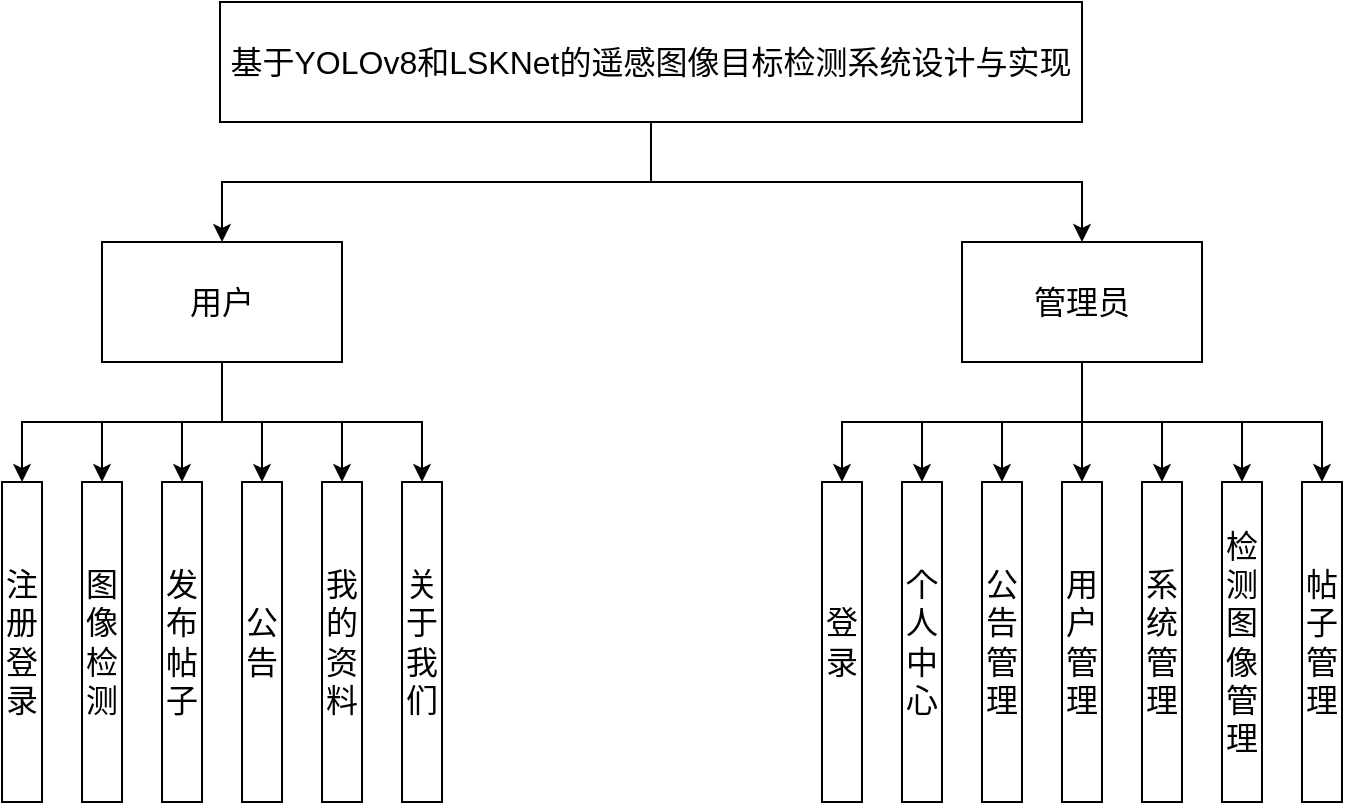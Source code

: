 <mxfile version="26.1.3">
  <diagram id="C5RBs43oDa-KdzZeNtuy" name="Page-1">
    <mxGraphModel dx="1514" dy="863" grid="1" gridSize="10" guides="1" tooltips="1" connect="1" arrows="1" fold="1" page="1" pageScale="1" pageWidth="827" pageHeight="1169" math="0" shadow="0">
      <root>
        <mxCell id="WIyWlLk6GJQsqaUBKTNV-0" />
        <mxCell id="WIyWlLk6GJQsqaUBKTNV-1" parent="WIyWlLk6GJQsqaUBKTNV-0" />
        <mxCell id="tBxrv0rN3vF3kdsHlZxj-17" style="edgeStyle=orthogonalEdgeStyle;rounded=0;orthogonalLoop=1;jettySize=auto;html=1;exitX=0.5;exitY=1;exitDx=0;exitDy=0;entryX=0.5;entryY=0;entryDx=0;entryDy=0;" edge="1" parent="WIyWlLk6GJQsqaUBKTNV-1" source="tBxrv0rN3vF3kdsHlZxj-0" target="tBxrv0rN3vF3kdsHlZxj-1">
          <mxGeometry relative="1" as="geometry" />
        </mxCell>
        <mxCell id="tBxrv0rN3vF3kdsHlZxj-18" style="edgeStyle=orthogonalEdgeStyle;rounded=0;orthogonalLoop=1;jettySize=auto;html=1;exitX=0.5;exitY=1;exitDx=0;exitDy=0;entryX=0.5;entryY=0;entryDx=0;entryDy=0;" edge="1" parent="WIyWlLk6GJQsqaUBKTNV-1" source="tBxrv0rN3vF3kdsHlZxj-0" target="tBxrv0rN3vF3kdsHlZxj-2">
          <mxGeometry relative="1" as="geometry" />
        </mxCell>
        <mxCell id="tBxrv0rN3vF3kdsHlZxj-0" value="基于YOLOv8和LSKNet的遥感图像目标检测系统设计与实现" style="rounded=0;whiteSpace=wrap;html=1;fontSize=16;" vertex="1" parent="WIyWlLk6GJQsqaUBKTNV-1">
          <mxGeometry x="219" y="100" width="431" height="60" as="geometry" />
        </mxCell>
        <mxCell id="tBxrv0rN3vF3kdsHlZxj-19" style="edgeStyle=orthogonalEdgeStyle;rounded=0;orthogonalLoop=1;jettySize=auto;html=1;exitX=0.5;exitY=1;exitDx=0;exitDy=0;entryX=0.5;entryY=0;entryDx=0;entryDy=0;" edge="1" parent="WIyWlLk6GJQsqaUBKTNV-1" source="tBxrv0rN3vF3kdsHlZxj-1" target="tBxrv0rN3vF3kdsHlZxj-3">
          <mxGeometry relative="1" as="geometry" />
        </mxCell>
        <mxCell id="tBxrv0rN3vF3kdsHlZxj-20" style="edgeStyle=orthogonalEdgeStyle;rounded=0;orthogonalLoop=1;jettySize=auto;html=1;exitX=0.5;exitY=1;exitDx=0;exitDy=0;entryX=0.5;entryY=0;entryDx=0;entryDy=0;" edge="1" parent="WIyWlLk6GJQsqaUBKTNV-1" source="tBxrv0rN3vF3kdsHlZxj-1" target="tBxrv0rN3vF3kdsHlZxj-4">
          <mxGeometry relative="1" as="geometry" />
        </mxCell>
        <mxCell id="tBxrv0rN3vF3kdsHlZxj-21" style="edgeStyle=orthogonalEdgeStyle;rounded=0;orthogonalLoop=1;jettySize=auto;html=1;exitX=0.5;exitY=1;exitDx=0;exitDy=0;entryX=0.5;entryY=0;entryDx=0;entryDy=0;" edge="1" parent="WIyWlLk6GJQsqaUBKTNV-1" source="tBxrv0rN3vF3kdsHlZxj-1" target="tBxrv0rN3vF3kdsHlZxj-5">
          <mxGeometry relative="1" as="geometry" />
        </mxCell>
        <mxCell id="tBxrv0rN3vF3kdsHlZxj-22" style="edgeStyle=orthogonalEdgeStyle;rounded=0;orthogonalLoop=1;jettySize=auto;html=1;exitX=0.5;exitY=1;exitDx=0;exitDy=0;entryX=0.5;entryY=0;entryDx=0;entryDy=0;" edge="1" parent="WIyWlLk6GJQsqaUBKTNV-1" source="tBxrv0rN3vF3kdsHlZxj-1" target="tBxrv0rN3vF3kdsHlZxj-6">
          <mxGeometry relative="1" as="geometry" />
        </mxCell>
        <mxCell id="tBxrv0rN3vF3kdsHlZxj-23" style="edgeStyle=orthogonalEdgeStyle;rounded=0;orthogonalLoop=1;jettySize=auto;html=1;exitX=0.5;exitY=1;exitDx=0;exitDy=0;entryX=0.5;entryY=0;entryDx=0;entryDy=0;" edge="1" parent="WIyWlLk6GJQsqaUBKTNV-1" source="tBxrv0rN3vF3kdsHlZxj-1" target="tBxrv0rN3vF3kdsHlZxj-7">
          <mxGeometry relative="1" as="geometry" />
        </mxCell>
        <mxCell id="tBxrv0rN3vF3kdsHlZxj-24" style="edgeStyle=orthogonalEdgeStyle;rounded=0;orthogonalLoop=1;jettySize=auto;html=1;exitX=0.5;exitY=1;exitDx=0;exitDy=0;entryX=0.5;entryY=0;entryDx=0;entryDy=0;" edge="1" parent="WIyWlLk6GJQsqaUBKTNV-1" source="tBxrv0rN3vF3kdsHlZxj-1" target="tBxrv0rN3vF3kdsHlZxj-8">
          <mxGeometry relative="1" as="geometry" />
        </mxCell>
        <mxCell id="tBxrv0rN3vF3kdsHlZxj-1" value="用户" style="rounded=0;whiteSpace=wrap;html=1;fontSize=16;" vertex="1" parent="WIyWlLk6GJQsqaUBKTNV-1">
          <mxGeometry x="160" y="220" width="120" height="60" as="geometry" />
        </mxCell>
        <mxCell id="tBxrv0rN3vF3kdsHlZxj-25" style="edgeStyle=orthogonalEdgeStyle;rounded=0;orthogonalLoop=1;jettySize=auto;html=1;exitX=0.5;exitY=1;exitDx=0;exitDy=0;entryX=0.5;entryY=0;entryDx=0;entryDy=0;" edge="1" parent="WIyWlLk6GJQsqaUBKTNV-1" source="tBxrv0rN3vF3kdsHlZxj-2" target="tBxrv0rN3vF3kdsHlZxj-9">
          <mxGeometry relative="1" as="geometry" />
        </mxCell>
        <mxCell id="tBxrv0rN3vF3kdsHlZxj-26" style="edgeStyle=orthogonalEdgeStyle;rounded=0;orthogonalLoop=1;jettySize=auto;html=1;exitX=0.5;exitY=1;exitDx=0;exitDy=0;entryX=0.5;entryY=0;entryDx=0;entryDy=0;" edge="1" parent="WIyWlLk6GJQsqaUBKTNV-1" source="tBxrv0rN3vF3kdsHlZxj-2" target="tBxrv0rN3vF3kdsHlZxj-10">
          <mxGeometry relative="1" as="geometry" />
        </mxCell>
        <mxCell id="tBxrv0rN3vF3kdsHlZxj-27" style="edgeStyle=orthogonalEdgeStyle;rounded=0;orthogonalLoop=1;jettySize=auto;html=1;exitX=0.5;exitY=1;exitDx=0;exitDy=0;entryX=0.5;entryY=0;entryDx=0;entryDy=0;" edge="1" parent="WIyWlLk6GJQsqaUBKTNV-1" source="tBxrv0rN3vF3kdsHlZxj-2" target="tBxrv0rN3vF3kdsHlZxj-11">
          <mxGeometry relative="1" as="geometry" />
        </mxCell>
        <mxCell id="tBxrv0rN3vF3kdsHlZxj-28" style="edgeStyle=orthogonalEdgeStyle;rounded=0;orthogonalLoop=1;jettySize=auto;html=1;exitX=0.5;exitY=1;exitDx=0;exitDy=0;entryX=0.5;entryY=0;entryDx=0;entryDy=0;" edge="1" parent="WIyWlLk6GJQsqaUBKTNV-1" source="tBxrv0rN3vF3kdsHlZxj-2" target="tBxrv0rN3vF3kdsHlZxj-15">
          <mxGeometry relative="1" as="geometry" />
        </mxCell>
        <mxCell id="tBxrv0rN3vF3kdsHlZxj-29" style="edgeStyle=orthogonalEdgeStyle;rounded=0;orthogonalLoop=1;jettySize=auto;html=1;exitX=0.75;exitY=1;exitDx=0;exitDy=0;entryX=0.5;entryY=0;entryDx=0;entryDy=0;" edge="1" parent="WIyWlLk6GJQsqaUBKTNV-1" source="tBxrv0rN3vF3kdsHlZxj-2" target="tBxrv0rN3vF3kdsHlZxj-12">
          <mxGeometry relative="1" as="geometry">
            <Array as="points">
              <mxPoint x="650" y="280" />
              <mxPoint x="650" y="310" />
              <mxPoint x="690" y="310" />
            </Array>
          </mxGeometry>
        </mxCell>
        <mxCell id="tBxrv0rN3vF3kdsHlZxj-30" style="edgeStyle=orthogonalEdgeStyle;rounded=0;orthogonalLoop=1;jettySize=auto;html=1;exitX=0.5;exitY=1;exitDx=0;exitDy=0;entryX=0.5;entryY=0;entryDx=0;entryDy=0;" edge="1" parent="WIyWlLk6GJQsqaUBKTNV-1" source="tBxrv0rN3vF3kdsHlZxj-2" target="tBxrv0rN3vF3kdsHlZxj-13">
          <mxGeometry relative="1" as="geometry" />
        </mxCell>
        <mxCell id="tBxrv0rN3vF3kdsHlZxj-31" style="edgeStyle=orthogonalEdgeStyle;rounded=0;orthogonalLoop=1;jettySize=auto;html=1;exitX=0.5;exitY=1;exitDx=0;exitDy=0;entryX=0.5;entryY=0;entryDx=0;entryDy=0;" edge="1" parent="WIyWlLk6GJQsqaUBKTNV-1" source="tBxrv0rN3vF3kdsHlZxj-2" target="tBxrv0rN3vF3kdsHlZxj-14">
          <mxGeometry relative="1" as="geometry" />
        </mxCell>
        <mxCell id="tBxrv0rN3vF3kdsHlZxj-2" value="管理员" style="rounded=0;whiteSpace=wrap;html=1;fontSize=16;" vertex="1" parent="WIyWlLk6GJQsqaUBKTNV-1">
          <mxGeometry x="590" y="220" width="120" height="60" as="geometry" />
        </mxCell>
        <mxCell id="tBxrv0rN3vF3kdsHlZxj-3" value="注册登录" style="rounded=0;whiteSpace=wrap;html=1;fontSize=16;" vertex="1" parent="WIyWlLk6GJQsqaUBKTNV-1">
          <mxGeometry x="110" y="340" width="20" height="160" as="geometry" />
        </mxCell>
        <mxCell id="tBxrv0rN3vF3kdsHlZxj-4" value="图像检测" style="rounded=0;whiteSpace=wrap;html=1;fontSize=16;" vertex="1" parent="WIyWlLk6GJQsqaUBKTNV-1">
          <mxGeometry x="150" y="340" width="20" height="160" as="geometry" />
        </mxCell>
        <mxCell id="tBxrv0rN3vF3kdsHlZxj-5" value="发布帖子" style="rounded=0;whiteSpace=wrap;html=1;fontSize=16;" vertex="1" parent="WIyWlLk6GJQsqaUBKTNV-1">
          <mxGeometry x="190" y="340" width="20" height="160" as="geometry" />
        </mxCell>
        <mxCell id="tBxrv0rN3vF3kdsHlZxj-6" value="公告" style="rounded=0;whiteSpace=wrap;html=1;fontSize=16;" vertex="1" parent="WIyWlLk6GJQsqaUBKTNV-1">
          <mxGeometry x="230" y="340" width="20" height="160" as="geometry" />
        </mxCell>
        <mxCell id="tBxrv0rN3vF3kdsHlZxj-7" value="我的资料" style="rounded=0;whiteSpace=wrap;html=1;fontSize=16;" vertex="1" parent="WIyWlLk6GJQsqaUBKTNV-1">
          <mxGeometry x="270" y="340" width="20" height="160" as="geometry" />
        </mxCell>
        <mxCell id="tBxrv0rN3vF3kdsHlZxj-8" value="关于我们" style="rounded=0;whiteSpace=wrap;html=1;fontSize=16;" vertex="1" parent="WIyWlLk6GJQsqaUBKTNV-1">
          <mxGeometry x="310" y="340" width="20" height="160" as="geometry" />
        </mxCell>
        <mxCell id="tBxrv0rN3vF3kdsHlZxj-9" value="登录" style="rounded=0;whiteSpace=wrap;html=1;fontSize=16;" vertex="1" parent="WIyWlLk6GJQsqaUBKTNV-1">
          <mxGeometry x="520" y="340" width="20" height="160" as="geometry" />
        </mxCell>
        <mxCell id="tBxrv0rN3vF3kdsHlZxj-10" value="个人中心" style="rounded=0;whiteSpace=wrap;html=1;fontSize=16;" vertex="1" parent="WIyWlLk6GJQsqaUBKTNV-1">
          <mxGeometry x="560" y="340" width="20" height="160" as="geometry" />
        </mxCell>
        <mxCell id="tBxrv0rN3vF3kdsHlZxj-11" value="公告管理" style="rounded=0;whiteSpace=wrap;html=1;fontSize=16;" vertex="1" parent="WIyWlLk6GJQsqaUBKTNV-1">
          <mxGeometry x="600" y="340" width="20" height="160" as="geometry" />
        </mxCell>
        <mxCell id="tBxrv0rN3vF3kdsHlZxj-12" value="系统管理" style="rounded=0;whiteSpace=wrap;html=1;fontSize=16;" vertex="1" parent="WIyWlLk6GJQsqaUBKTNV-1">
          <mxGeometry x="680" y="340" width="20" height="160" as="geometry" />
        </mxCell>
        <mxCell id="tBxrv0rN3vF3kdsHlZxj-13" value="检测图像管理" style="rounded=0;whiteSpace=wrap;html=1;fontSize=16;" vertex="1" parent="WIyWlLk6GJQsqaUBKTNV-1">
          <mxGeometry x="720" y="340" width="20" height="160" as="geometry" />
        </mxCell>
        <mxCell id="tBxrv0rN3vF3kdsHlZxj-14" value="帖子管理" style="rounded=0;whiteSpace=wrap;html=1;fontSize=16;" vertex="1" parent="WIyWlLk6GJQsqaUBKTNV-1">
          <mxGeometry x="760" y="340" width="20" height="160" as="geometry" />
        </mxCell>
        <mxCell id="tBxrv0rN3vF3kdsHlZxj-15" value="用户管理" style="rounded=0;whiteSpace=wrap;html=1;fontSize=16;" vertex="1" parent="WIyWlLk6GJQsqaUBKTNV-1">
          <mxGeometry x="640" y="340" width="20" height="160" as="geometry" />
        </mxCell>
      </root>
    </mxGraphModel>
  </diagram>
</mxfile>
